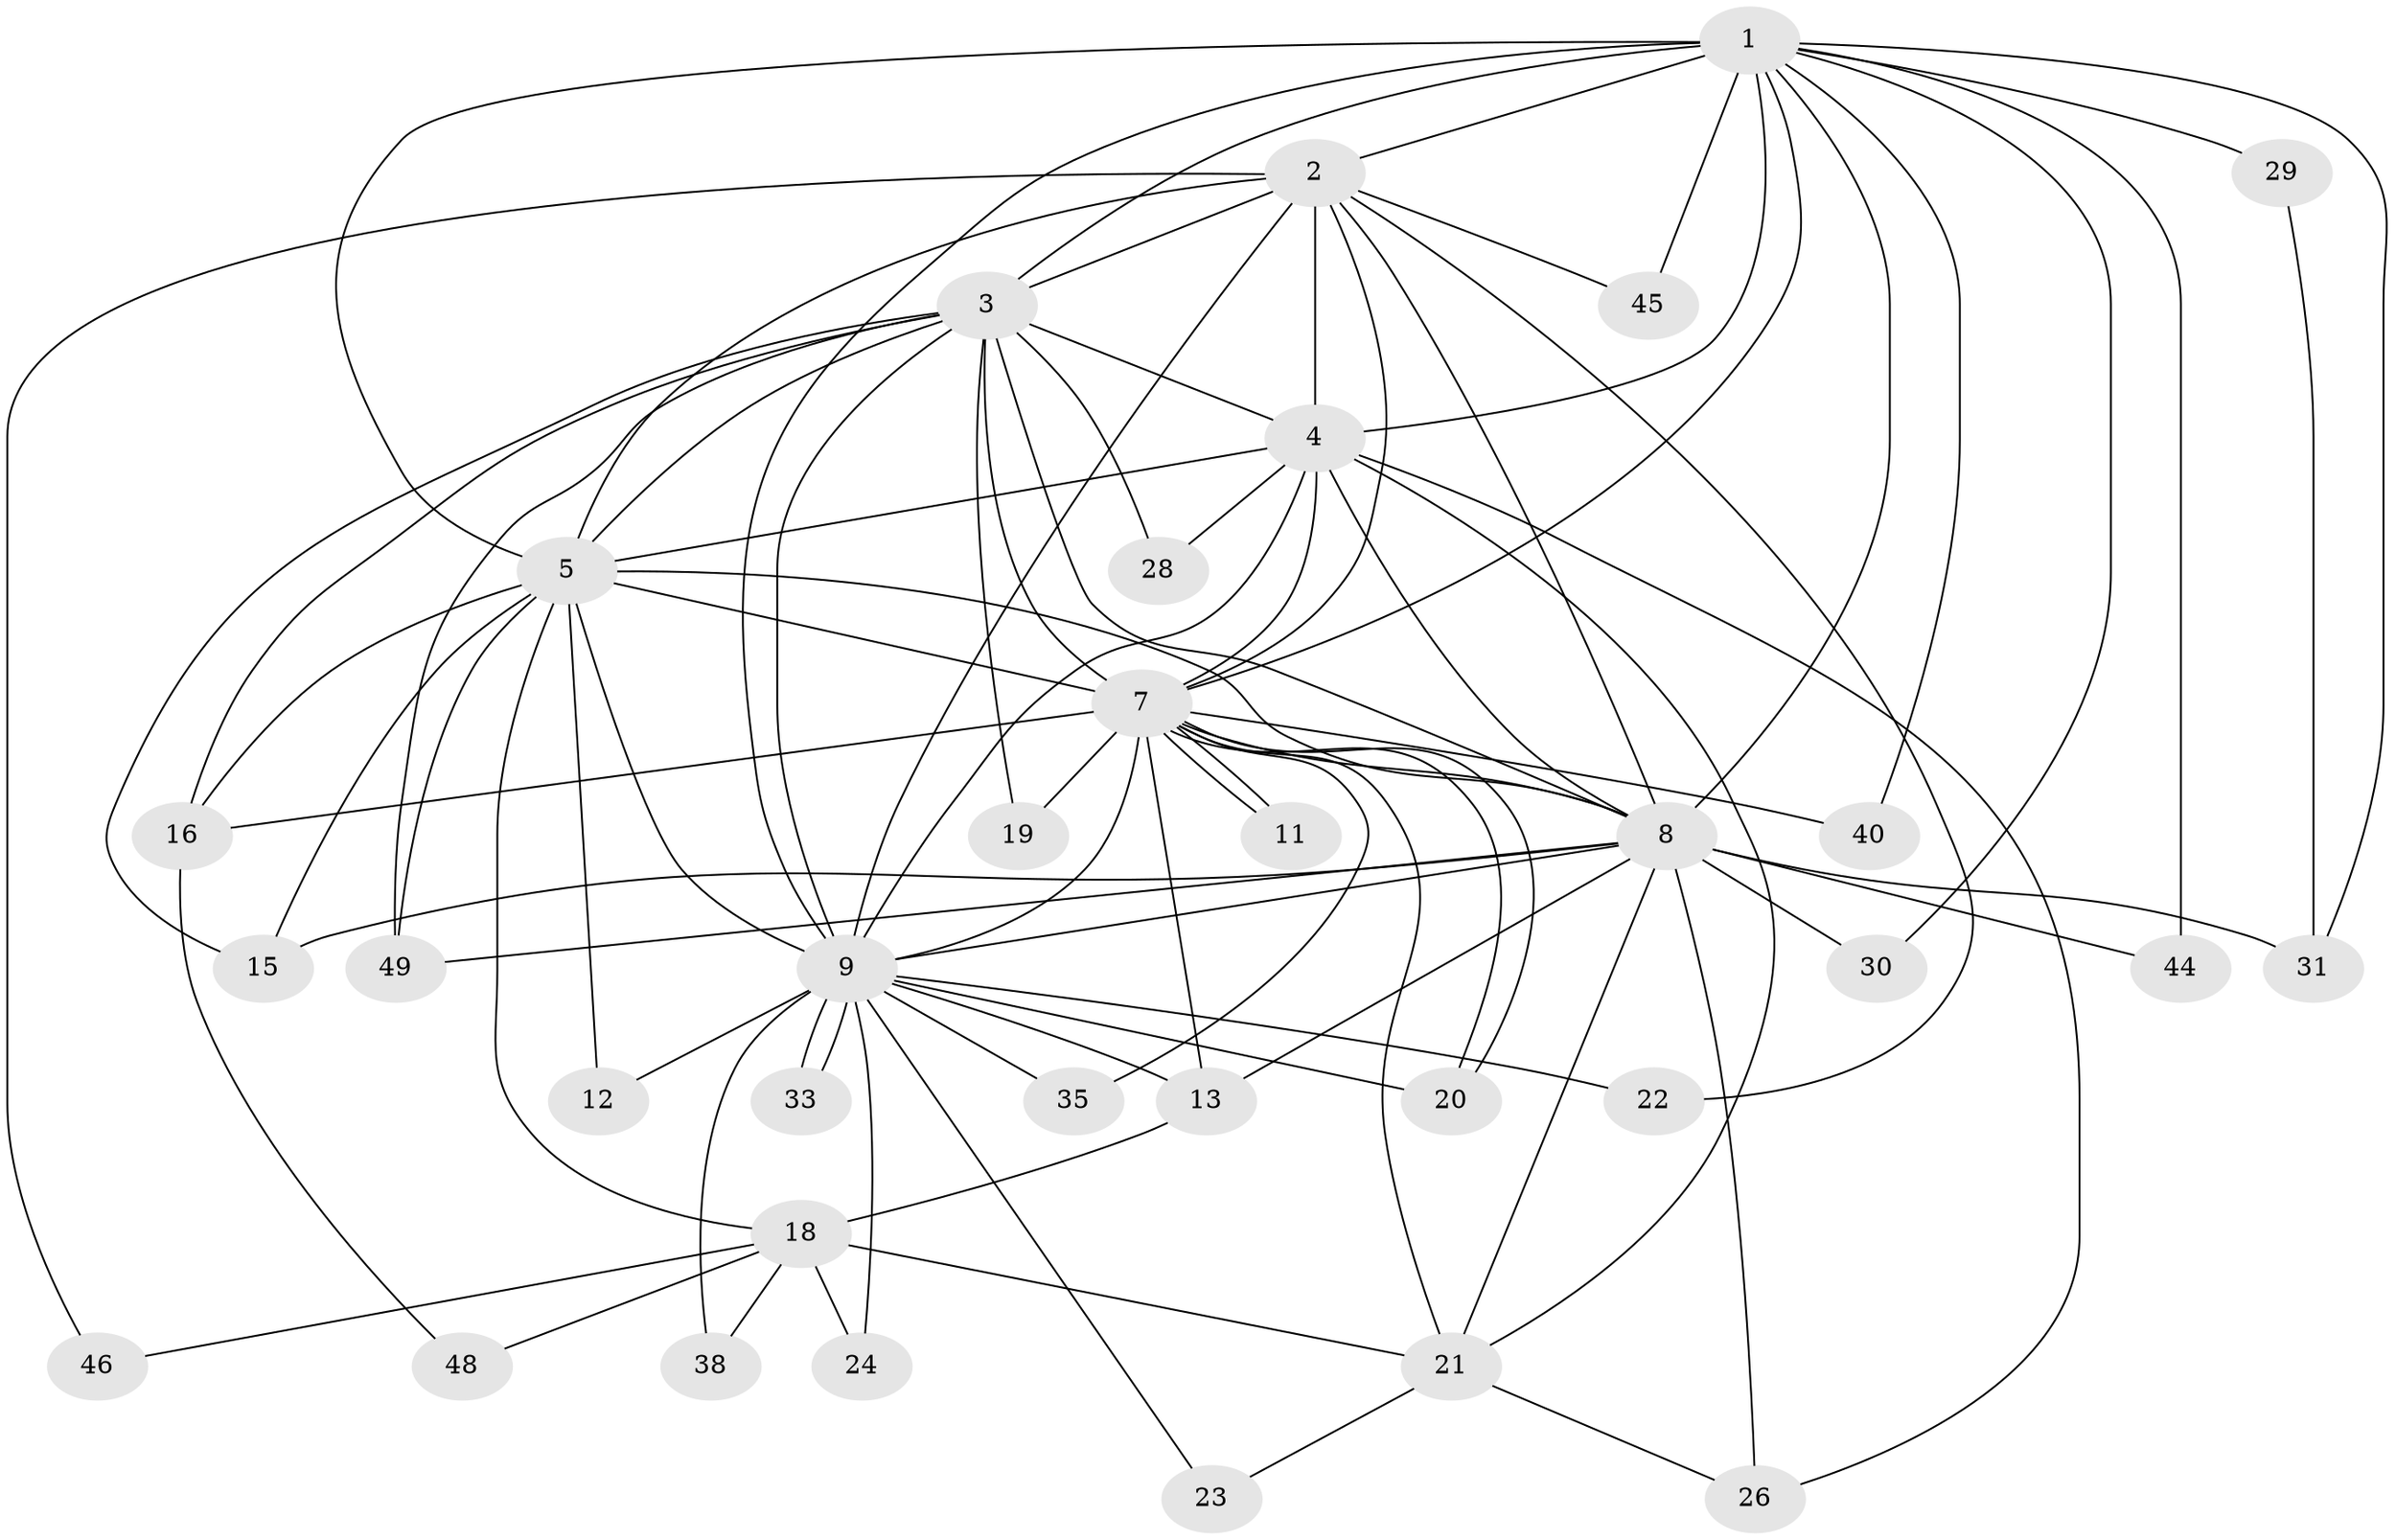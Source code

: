 // original degree distribution, {16: 0.0196078431372549, 15: 0.058823529411764705, 12: 0.0196078431372549, 14: 0.0196078431372549, 11: 0.0196078431372549, 20: 0.0196078431372549, 18: 0.0196078431372549, 13: 0.0196078431372549, 2: 0.5098039215686274, 3: 0.23529411764705882, 7: 0.0196078431372549, 5: 0.0392156862745098}
// Generated by graph-tools (version 1.1) at 2025/41/03/06/25 10:41:32]
// undirected, 34 vertices, 88 edges
graph export_dot {
graph [start="1"]
  node [color=gray90,style=filled];
  1 [super="+27"];
  2 [super="+14"];
  3 [super="+6"];
  4 [super="+43"];
  5 [super="+36"];
  7 [super="+34"];
  8 [super="+37"];
  9 [super="+10"];
  11;
  12;
  13 [super="+17"];
  15 [super="+42"];
  16 [super="+39"];
  18 [super="+50"];
  19;
  20 [super="+25"];
  21 [super="+41"];
  22;
  23;
  24;
  26 [super="+47"];
  28;
  29;
  30;
  31 [super="+32"];
  33;
  35;
  38;
  40;
  44;
  45;
  46;
  48;
  49 [super="+51"];
  1 -- 2 [weight=2];
  1 -- 3 [weight=2];
  1 -- 4;
  1 -- 5 [weight=2];
  1 -- 7;
  1 -- 8 [weight=2];
  1 -- 9 [weight=2];
  1 -- 29 [weight=2];
  1 -- 30;
  1 -- 40;
  1 -- 44;
  1 -- 45;
  1 -- 31;
  2 -- 3 [weight=2];
  2 -- 4 [weight=2];
  2 -- 5;
  2 -- 7;
  2 -- 8;
  2 -- 9 [weight=2];
  2 -- 45;
  2 -- 46;
  2 -- 22;
  3 -- 4 [weight=2];
  3 -- 5 [weight=2];
  3 -- 7 [weight=2];
  3 -- 8 [weight=2];
  3 -- 9 [weight=4];
  3 -- 16;
  3 -- 19;
  3 -- 28;
  3 -- 15;
  3 -- 49;
  4 -- 5;
  4 -- 7 [weight=2];
  4 -- 8;
  4 -- 9 [weight=2];
  4 -- 21;
  4 -- 26;
  4 -- 28;
  5 -- 7;
  5 -- 8;
  5 -- 9 [weight=2];
  5 -- 12;
  5 -- 18;
  5 -- 16;
  5 -- 15;
  5 -- 49;
  7 -- 8;
  7 -- 9 [weight=2];
  7 -- 11;
  7 -- 11;
  7 -- 13;
  7 -- 16;
  7 -- 19;
  7 -- 20;
  7 -- 20;
  7 -- 35;
  7 -- 40;
  7 -- 21;
  8 -- 9 [weight=2];
  8 -- 15;
  8 -- 21;
  8 -- 30;
  8 -- 44;
  8 -- 49;
  8 -- 13;
  8 -- 26;
  8 -- 31;
  9 -- 12;
  9 -- 22;
  9 -- 24;
  9 -- 33;
  9 -- 33;
  9 -- 35;
  9 -- 38;
  9 -- 13;
  9 -- 23;
  9 -- 20;
  13 -- 18;
  16 -- 48;
  18 -- 24;
  18 -- 38;
  18 -- 46;
  18 -- 48;
  18 -- 21;
  21 -- 23;
  21 -- 26;
  29 -- 31;
}
